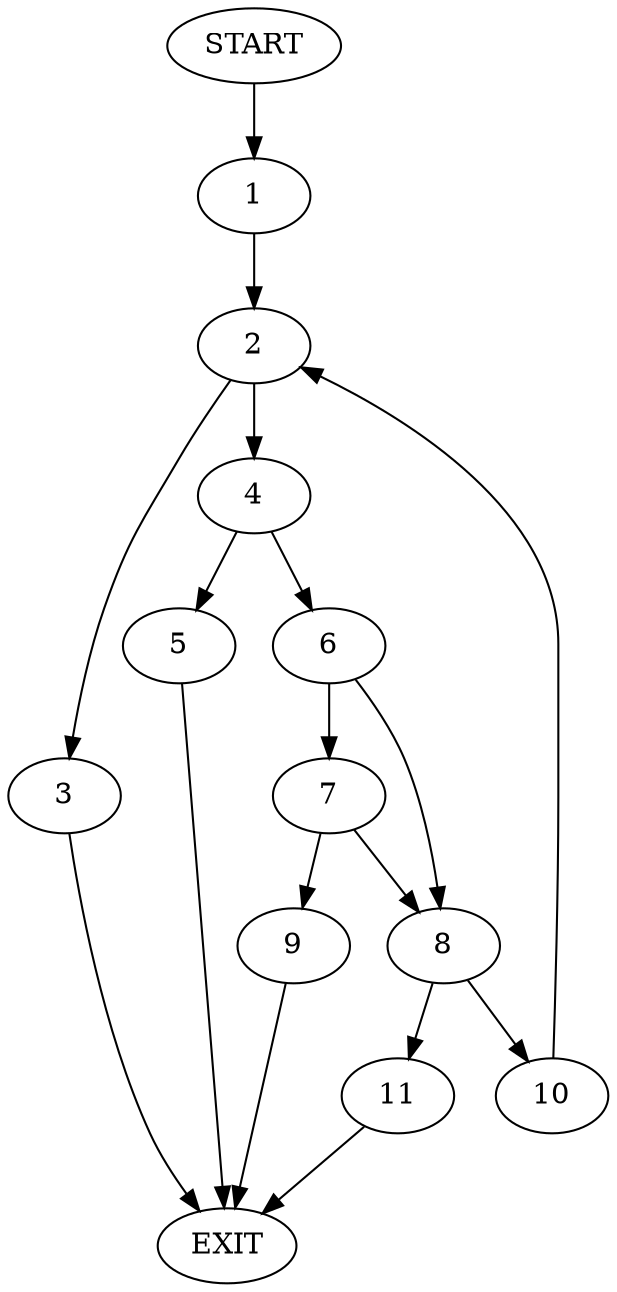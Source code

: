 digraph {
0 [label="START"]
12 [label="EXIT"]
0 -> 1
1 -> 2
2 -> 3
2 -> 4
4 -> 5
4 -> 6
3 -> 12
5 -> 12
6 -> 7
6 -> 8
7 -> 9
7 -> 8
8 -> 10
8 -> 11
9 -> 12
10 -> 2
11 -> 12
}
